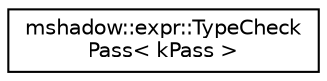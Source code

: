 digraph "Graphical Class Hierarchy"
{
 // LATEX_PDF_SIZE
  edge [fontname="Helvetica",fontsize="10",labelfontname="Helvetica",labelfontsize="10"];
  node [fontname="Helvetica",fontsize="10",shape=record];
  rankdir="LR";
  Node0 [label="mshadow::expr::TypeCheck\lPass\< kPass \>",height=0.2,width=0.4,color="black", fillcolor="white", style="filled",URL="$structmshadow_1_1expr_1_1TypeCheckPass.html",tooltip="used to help static type check"];
}
